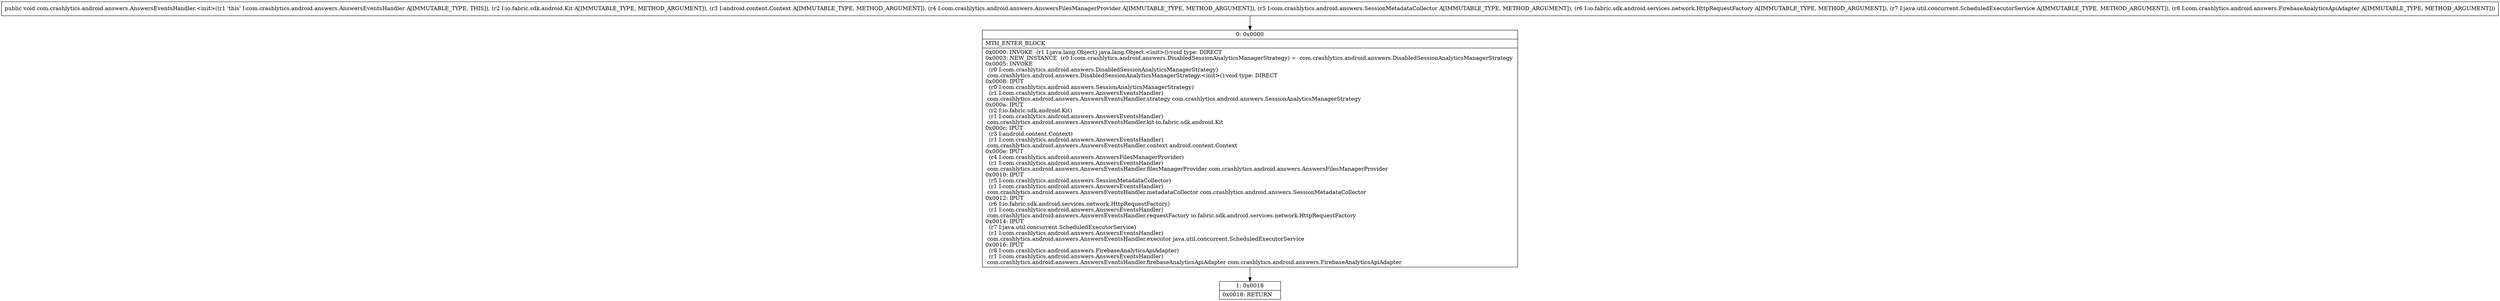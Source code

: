 digraph "CFG forcom.crashlytics.android.answers.AnswersEventsHandler.\<init\>(Lio\/fabric\/sdk\/android\/Kit;Landroid\/content\/Context;Lcom\/crashlytics\/android\/answers\/AnswersFilesManagerProvider;Lcom\/crashlytics\/android\/answers\/SessionMetadataCollector;Lio\/fabric\/sdk\/android\/services\/network\/HttpRequestFactory;Ljava\/util\/concurrent\/ScheduledExecutorService;Lcom\/crashlytics\/android\/answers\/FirebaseAnalyticsApiAdapter;)V" {
Node_0 [shape=record,label="{0\:\ 0x0000|MTH_ENTER_BLOCK\l|0x0000: INVOKE  (r1 I:java.lang.Object) java.lang.Object.\<init\>():void type: DIRECT \l0x0003: NEW_INSTANCE  (r0 I:com.crashlytics.android.answers.DisabledSessionAnalyticsManagerStrategy) =  com.crashlytics.android.answers.DisabledSessionAnalyticsManagerStrategy \l0x0005: INVOKE  \l  (r0 I:com.crashlytics.android.answers.DisabledSessionAnalyticsManagerStrategy)\l com.crashlytics.android.answers.DisabledSessionAnalyticsManagerStrategy.\<init\>():void type: DIRECT \l0x0008: IPUT  \l  (r0 I:com.crashlytics.android.answers.SessionAnalyticsManagerStrategy)\l  (r1 I:com.crashlytics.android.answers.AnswersEventsHandler)\l com.crashlytics.android.answers.AnswersEventsHandler.strategy com.crashlytics.android.answers.SessionAnalyticsManagerStrategy \l0x000a: IPUT  \l  (r2 I:io.fabric.sdk.android.Kit)\l  (r1 I:com.crashlytics.android.answers.AnswersEventsHandler)\l com.crashlytics.android.answers.AnswersEventsHandler.kit io.fabric.sdk.android.Kit \l0x000c: IPUT  \l  (r3 I:android.content.Context)\l  (r1 I:com.crashlytics.android.answers.AnswersEventsHandler)\l com.crashlytics.android.answers.AnswersEventsHandler.context android.content.Context \l0x000e: IPUT  \l  (r4 I:com.crashlytics.android.answers.AnswersFilesManagerProvider)\l  (r1 I:com.crashlytics.android.answers.AnswersEventsHandler)\l com.crashlytics.android.answers.AnswersEventsHandler.filesManagerProvider com.crashlytics.android.answers.AnswersFilesManagerProvider \l0x0010: IPUT  \l  (r5 I:com.crashlytics.android.answers.SessionMetadataCollector)\l  (r1 I:com.crashlytics.android.answers.AnswersEventsHandler)\l com.crashlytics.android.answers.AnswersEventsHandler.metadataCollector com.crashlytics.android.answers.SessionMetadataCollector \l0x0012: IPUT  \l  (r6 I:io.fabric.sdk.android.services.network.HttpRequestFactory)\l  (r1 I:com.crashlytics.android.answers.AnswersEventsHandler)\l com.crashlytics.android.answers.AnswersEventsHandler.requestFactory io.fabric.sdk.android.services.network.HttpRequestFactory \l0x0014: IPUT  \l  (r7 I:java.util.concurrent.ScheduledExecutorService)\l  (r1 I:com.crashlytics.android.answers.AnswersEventsHandler)\l com.crashlytics.android.answers.AnswersEventsHandler.executor java.util.concurrent.ScheduledExecutorService \l0x0016: IPUT  \l  (r8 I:com.crashlytics.android.answers.FirebaseAnalyticsApiAdapter)\l  (r1 I:com.crashlytics.android.answers.AnswersEventsHandler)\l com.crashlytics.android.answers.AnswersEventsHandler.firebaseAnalyticsApiAdapter com.crashlytics.android.answers.FirebaseAnalyticsApiAdapter \l}"];
Node_1 [shape=record,label="{1\:\ 0x0018|0x0018: RETURN   \l}"];
MethodNode[shape=record,label="{public void com.crashlytics.android.answers.AnswersEventsHandler.\<init\>((r1 'this' I:com.crashlytics.android.answers.AnswersEventsHandler A[IMMUTABLE_TYPE, THIS]), (r2 I:io.fabric.sdk.android.Kit A[IMMUTABLE_TYPE, METHOD_ARGUMENT]), (r3 I:android.content.Context A[IMMUTABLE_TYPE, METHOD_ARGUMENT]), (r4 I:com.crashlytics.android.answers.AnswersFilesManagerProvider A[IMMUTABLE_TYPE, METHOD_ARGUMENT]), (r5 I:com.crashlytics.android.answers.SessionMetadataCollector A[IMMUTABLE_TYPE, METHOD_ARGUMENT]), (r6 I:io.fabric.sdk.android.services.network.HttpRequestFactory A[IMMUTABLE_TYPE, METHOD_ARGUMENT]), (r7 I:java.util.concurrent.ScheduledExecutorService A[IMMUTABLE_TYPE, METHOD_ARGUMENT]), (r8 I:com.crashlytics.android.answers.FirebaseAnalyticsApiAdapter A[IMMUTABLE_TYPE, METHOD_ARGUMENT])) }"];
MethodNode -> Node_0;
Node_0 -> Node_1;
}

